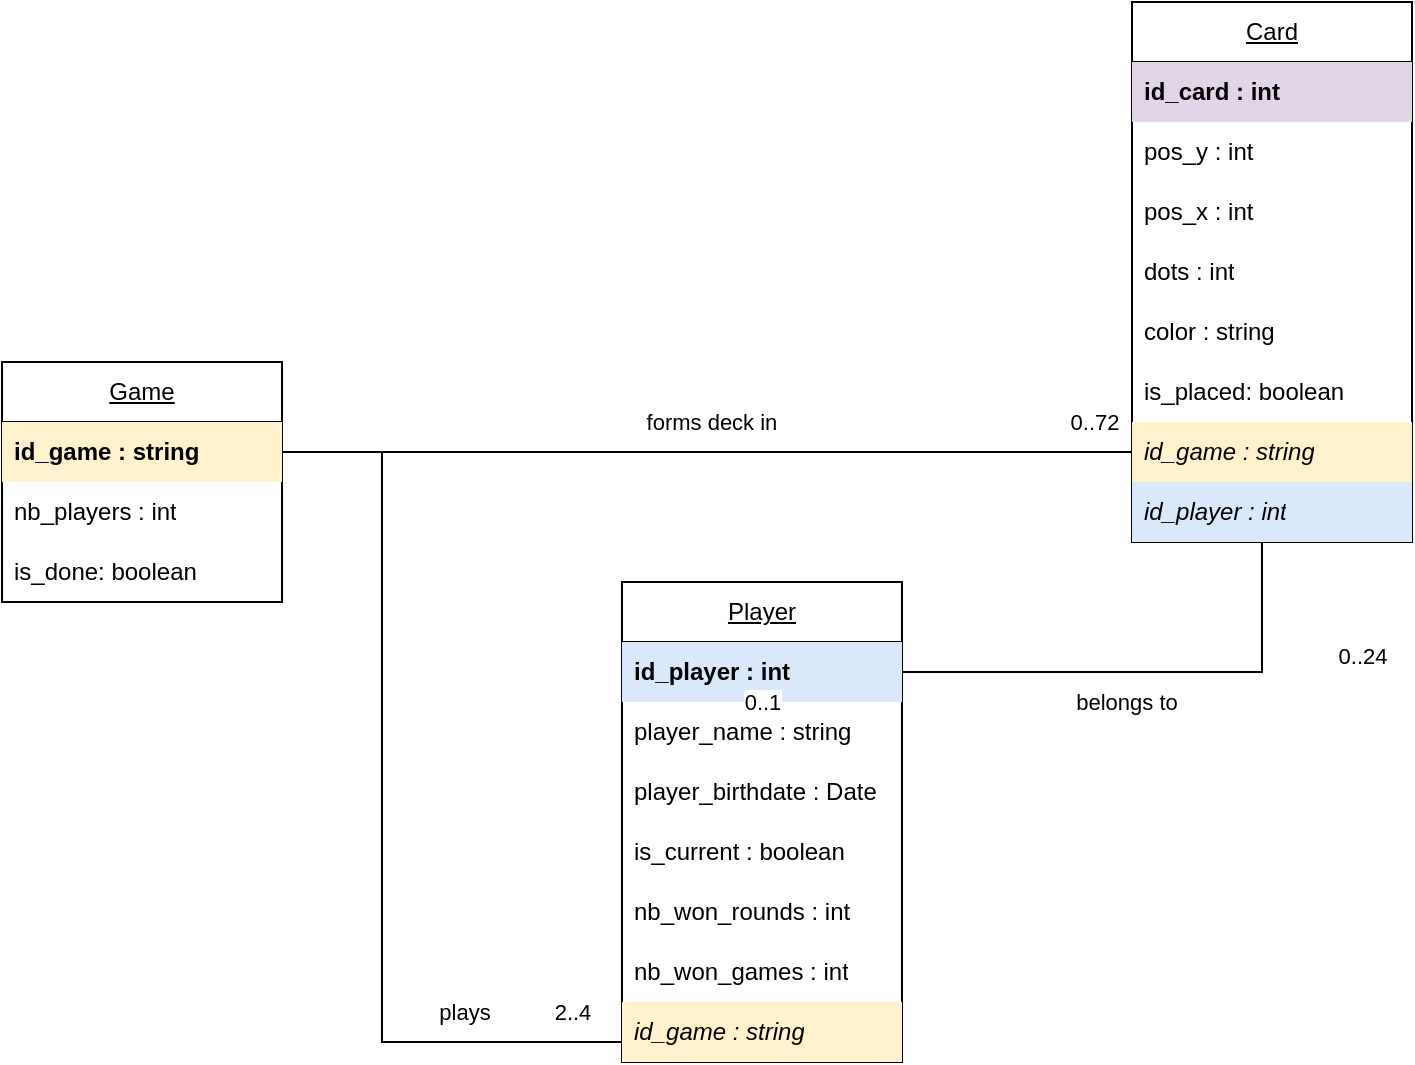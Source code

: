<mxfile pages="2">
    <diagram name="SchemaDB" id="xPBo63jc19dJgHsOzlcx">
        <mxGraphModel dx="1994" dy="626" grid="1" gridSize="10" guides="1" tooltips="1" connect="1" arrows="1" fold="1" page="0" pageScale="1" pageWidth="827" pageHeight="1169" math="0" shadow="0">
            <root>
                <mxCell id="0"/>
                <mxCell id="1" parent="0"/>
                <mxCell id="1Smqsx_jkwpQO5bjm6xa-1" value="&lt;u&gt;Player&lt;/u&gt;" style="swimlane;fontStyle=0;childLayout=stackLayout;horizontal=1;startSize=30;horizontalStack=0;resizeParent=1;resizeParentMax=0;resizeLast=0;collapsible=1;marginBottom=0;whiteSpace=wrap;html=1;" parent="1" vertex="1">
                    <mxGeometry x="100" y="500" width="140" height="240" as="geometry"/>
                </mxCell>
                <mxCell id="1Smqsx_jkwpQO5bjm6xa-2" value="id_player : int" style="text;strokeColor=none;fillColor=#dae8fc;align=left;verticalAlign=middle;spacingLeft=4;spacingRight=4;overflow=hidden;points=[[0,0.5],[1,0.5]];portConstraint=eastwest;rotatable=0;whiteSpace=wrap;html=1;fontStyle=1" parent="1Smqsx_jkwpQO5bjm6xa-1" vertex="1">
                    <mxGeometry y="30" width="140" height="30" as="geometry"/>
                </mxCell>
                <mxCell id="1Smqsx_jkwpQO5bjm6xa-3" value="player_name : string" style="text;strokeColor=none;fillColor=none;align=left;verticalAlign=middle;spacingLeft=4;spacingRight=4;overflow=hidden;points=[[0,0.5],[1,0.5]];portConstraint=eastwest;rotatable=0;whiteSpace=wrap;html=1;" parent="1Smqsx_jkwpQO5bjm6xa-1" vertex="1">
                    <mxGeometry y="60" width="140" height="30" as="geometry"/>
                </mxCell>
                <mxCell id="1Smqsx_jkwpQO5bjm6xa-4" value="player_birthdate : Date" style="text;strokeColor=none;fillColor=none;align=left;verticalAlign=middle;spacingLeft=4;spacingRight=4;overflow=hidden;points=[[0,0.5],[1,0.5]];portConstraint=eastwest;rotatable=0;whiteSpace=wrap;html=1;" parent="1Smqsx_jkwpQO5bjm6xa-1" vertex="1">
                    <mxGeometry y="90" width="140" height="30" as="geometry"/>
                </mxCell>
                <mxCell id="1Smqsx_jkwpQO5bjm6xa-51" value="is_current : boolean" style="text;strokeColor=none;fillColor=none;align=left;verticalAlign=middle;spacingLeft=4;spacingRight=4;overflow=hidden;points=[[0,0.5],[1,0.5]];portConstraint=eastwest;rotatable=0;whiteSpace=wrap;html=1;" parent="1Smqsx_jkwpQO5bjm6xa-1" vertex="1">
                    <mxGeometry y="120" width="140" height="30" as="geometry"/>
                </mxCell>
                <mxCell id="1Smqsx_jkwpQO5bjm6xa-15" value="nb_won_rounds : int" style="text;strokeColor=none;fillColor=none;align=left;verticalAlign=middle;spacingLeft=4;spacingRight=4;overflow=hidden;points=[[0,0.5],[1,0.5]];portConstraint=eastwest;rotatable=0;whiteSpace=wrap;html=1;" parent="1Smqsx_jkwpQO5bjm6xa-1" vertex="1">
                    <mxGeometry y="150" width="140" height="30" as="geometry"/>
                </mxCell>
                <mxCell id="1Smqsx_jkwpQO5bjm6xa-16" value="nb_won_games : int" style="text;strokeColor=none;fillColor=none;align=left;verticalAlign=middle;spacingLeft=4;spacingRight=4;overflow=hidden;points=[[0,0.5],[1,0.5]];portConstraint=eastwest;rotatable=0;whiteSpace=wrap;html=1;" parent="1Smqsx_jkwpQO5bjm6xa-1" vertex="1">
                    <mxGeometry y="180" width="140" height="30" as="geometry"/>
                </mxCell>
                <mxCell id="1Smqsx_jkwpQO5bjm6xa-5" value="id_game : string" style="text;strokeColor=none;fillColor=#fff2cc;align=left;verticalAlign=middle;spacingLeft=4;spacingRight=4;overflow=hidden;points=[[0,0.5],[1,0.5]];portConstraint=eastwest;rotatable=0;whiteSpace=wrap;html=1;fontStyle=2" parent="1Smqsx_jkwpQO5bjm6xa-1" vertex="1">
                    <mxGeometry y="210" width="140" height="30" as="geometry"/>
                </mxCell>
                <mxCell id="1Smqsx_jkwpQO5bjm6xa-11" value="&lt;u&gt;Card&lt;/u&gt;" style="swimlane;fontStyle=0;childLayout=stackLayout;horizontal=1;startSize=30;horizontalStack=0;resizeParent=1;resizeParentMax=0;resizeLast=0;collapsible=1;marginBottom=0;whiteSpace=wrap;html=1;" parent="1" vertex="1">
                    <mxGeometry x="355" y="210" width="140" height="270" as="geometry"/>
                </mxCell>
                <mxCell id="1Smqsx_jkwpQO5bjm6xa-12" value="id_card : int" style="text;strokeColor=none;fillColor=#e1d5e7;align=left;verticalAlign=middle;spacingLeft=4;spacingRight=4;overflow=hidden;points=[[0,0.5],[1,0.5]];portConstraint=eastwest;rotatable=0;whiteSpace=wrap;html=1;fontStyle=1" parent="1Smqsx_jkwpQO5bjm6xa-11" vertex="1">
                    <mxGeometry y="30" width="140" height="30" as="geometry"/>
                </mxCell>
                <mxCell id="1Smqsx_jkwpQO5bjm6xa-14" value="pos_y : int" style="text;strokeColor=none;fillColor=none;align=left;verticalAlign=middle;spacingLeft=4;spacingRight=4;overflow=hidden;points=[[0,0.5],[1,0.5]];portConstraint=eastwest;rotatable=0;whiteSpace=wrap;html=1;" parent="1Smqsx_jkwpQO5bjm6xa-11" vertex="1">
                    <mxGeometry y="60" width="140" height="30" as="geometry"/>
                </mxCell>
                <mxCell id="1Smqsx_jkwpQO5bjm6xa-13" value="pos_x : int" style="text;strokeColor=none;fillColor=none;align=left;verticalAlign=middle;spacingLeft=4;spacingRight=4;overflow=hidden;points=[[0,0.5],[1,0.5]];portConstraint=eastwest;rotatable=0;whiteSpace=wrap;html=1;" parent="1Smqsx_jkwpQO5bjm6xa-11" vertex="1">
                    <mxGeometry y="90" width="140" height="30" as="geometry"/>
                </mxCell>
                <mxCell id="1Smqsx_jkwpQO5bjm6xa-35" value="dots : int" style="text;strokeColor=none;fillColor=none;align=left;verticalAlign=middle;spacingLeft=4;spacingRight=4;overflow=hidden;points=[[0,0.5],[1,0.5]];portConstraint=eastwest;rotatable=0;whiteSpace=wrap;html=1;" parent="1Smqsx_jkwpQO5bjm6xa-11" vertex="1">
                    <mxGeometry y="120" width="140" height="30" as="geometry"/>
                </mxCell>
                <mxCell id="1Smqsx_jkwpQO5bjm6xa-34" value="color : string" style="text;strokeColor=none;fillColor=none;align=left;verticalAlign=middle;spacingLeft=4;spacingRight=4;overflow=hidden;points=[[0,0.5],[1,0.5]];portConstraint=eastwest;rotatable=0;whiteSpace=wrap;html=1;" parent="1Smqsx_jkwpQO5bjm6xa-11" vertex="1">
                    <mxGeometry y="150" width="140" height="30" as="geometry"/>
                </mxCell>
                <mxCell id="2" value="is_placed: boolean" style="text;strokeColor=none;fillColor=none;align=left;verticalAlign=middle;spacingLeft=4;spacingRight=4;overflow=hidden;points=[[0,0.5],[1,0.5]];portConstraint=eastwest;rotatable=0;whiteSpace=wrap;html=1;" vertex="1" parent="1Smqsx_jkwpQO5bjm6xa-11">
                    <mxGeometry y="180" width="140" height="30" as="geometry"/>
                </mxCell>
                <mxCell id="gH2ZhFBd2KcYEfWYqcQl-1" value="&lt;span style=&quot;&quot;&gt;id_game : string&lt;/span&gt;" style="text;strokeColor=none;fillColor=#fff2cc;align=left;verticalAlign=middle;spacingLeft=4;spacingRight=4;overflow=hidden;points=[[0,0.5],[1,0.5]];portConstraint=eastwest;rotatable=0;whiteSpace=wrap;html=1;fontStyle=2" parent="1Smqsx_jkwpQO5bjm6xa-11" vertex="1">
                    <mxGeometry y="210" width="140" height="30" as="geometry"/>
                </mxCell>
                <mxCell id="1Smqsx_jkwpQO5bjm6xa-17" value="id_player : int" style="text;strokeColor=none;fillColor=#dae8fc;align=left;verticalAlign=middle;spacingLeft=4;spacingRight=4;overflow=hidden;points=[[0,0.5],[1,0.5]];portConstraint=eastwest;rotatable=0;whiteSpace=wrap;html=1;fontStyle=2" parent="1Smqsx_jkwpQO5bjm6xa-11" vertex="1">
                    <mxGeometry y="240" width="140" height="30" as="geometry"/>
                </mxCell>
                <mxCell id="1Smqsx_jkwpQO5bjm6xa-18" style="edgeStyle=orthogonalEdgeStyle;rounded=0;orthogonalLoop=1;jettySize=auto;html=1;entryX=1;entryY=0.5;entryDx=0;entryDy=0;endArrow=none;endFill=0;" parent="1" source="1Smqsx_jkwpQO5bjm6xa-17" target="1Smqsx_jkwpQO5bjm6xa-2" edge="1">
                    <mxGeometry relative="1" as="geometry">
                        <Array as="points">
                            <mxPoint x="420" y="545"/>
                        </Array>
                    </mxGeometry>
                </mxCell>
                <mxCell id="1Smqsx_jkwpQO5bjm6xa-19" value="0..1" style="edgeLabel;html=1;align=center;verticalAlign=middle;resizable=0;points=[];" parent="1Smqsx_jkwpQO5bjm6xa-18" vertex="1" connectable="0">
                    <mxGeometry x="0.178" y="-1" relative="1" as="geometry">
                        <mxPoint x="-171" y="16" as="offset"/>
                    </mxGeometry>
                </mxCell>
                <mxCell id="1Smqsx_jkwpQO5bjm6xa-20" value="0..24" style="edgeLabel;html=1;align=center;verticalAlign=middle;resizable=0;points=[];" parent="1Smqsx_jkwpQO5bjm6xa-18" vertex="1" connectable="0">
                    <mxGeometry x="-0.644" y="2" relative="1" as="geometry">
                        <mxPoint x="48" y="13" as="offset"/>
                    </mxGeometry>
                </mxCell>
                <mxCell id="1Smqsx_jkwpQO5bjm6xa-21" value="belongs to" style="edgeLabel;html=1;align=center;verticalAlign=middle;resizable=0;points=[];" parent="1Smqsx_jkwpQO5bjm6xa-18" vertex="1" connectable="0">
                    <mxGeometry x="0.2" y="4" relative="1" as="geometry">
                        <mxPoint x="14" y="11" as="offset"/>
                    </mxGeometry>
                </mxCell>
                <mxCell id="gH2ZhFBd2KcYEfWYqcQl-3" value="&lt;u&gt;Game&lt;/u&gt;" style="swimlane;fontStyle=0;childLayout=stackLayout;horizontal=1;startSize=30;horizontalStack=0;resizeParent=1;resizeParentMax=0;resizeLast=0;collapsible=1;marginBottom=0;whiteSpace=wrap;html=1;" parent="1" vertex="1">
                    <mxGeometry x="-210" y="390" width="140" height="120" as="geometry"/>
                </mxCell>
                <mxCell id="gH2ZhFBd2KcYEfWYqcQl-7" value="&lt;b&gt;id_game : string&lt;/b&gt;" style="text;strokeColor=none;fillColor=#fff2cc;align=left;verticalAlign=middle;spacingLeft=4;spacingRight=4;overflow=hidden;points=[[0,0.5],[1,0.5]];portConstraint=eastwest;rotatable=0;whiteSpace=wrap;html=1;" parent="gH2ZhFBd2KcYEfWYqcQl-3" vertex="1">
                    <mxGeometry y="30" width="140" height="30" as="geometry"/>
                </mxCell>
                <mxCell id="gH2ZhFBd2KcYEfWYqcQl-8" value="&lt;span&gt;nb_players : int&lt;/span&gt;" style="text;align=left;verticalAlign=middle;spacingLeft=4;spacingRight=4;overflow=hidden;points=[[0,0.5],[1,0.5]];portConstraint=eastwest;rotatable=0;whiteSpace=wrap;html=1;fontStyle=0" parent="gH2ZhFBd2KcYEfWYqcQl-3" vertex="1">
                    <mxGeometry y="60" width="140" height="30" as="geometry"/>
                </mxCell>
                <mxCell id="wnTPC5bkqvfv8Dj00_UA-2" value="&lt;span&gt;is_done: boolean&lt;/span&gt;" style="text;align=left;verticalAlign=middle;spacingLeft=4;spacingRight=4;overflow=hidden;points=[[0,0.5],[1,0.5]];portConstraint=eastwest;rotatable=0;whiteSpace=wrap;html=1;fontStyle=0" parent="gH2ZhFBd2KcYEfWYqcQl-3" vertex="1">
                    <mxGeometry y="90" width="140" height="30" as="geometry"/>
                </mxCell>
                <mxCell id="gH2ZhFBd2KcYEfWYqcQl-14" style="edgeStyle=orthogonalEdgeStyle;rounded=0;orthogonalLoop=1;jettySize=auto;html=1;endArrow=none;endFill=0;" parent="1" source="gH2ZhFBd2KcYEfWYqcQl-1" target="gH2ZhFBd2KcYEfWYqcQl-7" edge="1">
                    <mxGeometry relative="1" as="geometry"/>
                </mxCell>
                <mxCell id="gH2ZhFBd2KcYEfWYqcQl-20" value="0..72" style="edgeLabel;html=1;align=center;verticalAlign=middle;resizable=0;points=[];" parent="gH2ZhFBd2KcYEfWYqcQl-14" vertex="1" connectable="0">
                    <mxGeometry x="-0.885" y="-1" relative="1" as="geometry">
                        <mxPoint x="5" y="-14" as="offset"/>
                    </mxGeometry>
                </mxCell>
                <mxCell id="gH2ZhFBd2KcYEfWYqcQl-21" value="forms deck in&amp;nbsp;" style="edgeLabel;html=1;align=center;verticalAlign=middle;resizable=0;points=[];" parent="gH2ZhFBd2KcYEfWYqcQl-14" vertex="1" connectable="0">
                    <mxGeometry x="-0.75" y="1" relative="1" as="geometry">
                        <mxPoint x="-156" y="-16" as="offset"/>
                    </mxGeometry>
                </mxCell>
                <mxCell id="gH2ZhFBd2KcYEfWYqcQl-15" style="edgeStyle=orthogonalEdgeStyle;rounded=0;orthogonalLoop=1;jettySize=auto;html=1;endArrow=none;endFill=0;" parent="1" source="1Smqsx_jkwpQO5bjm6xa-5" target="gH2ZhFBd2KcYEfWYqcQl-7" edge="1">
                    <mxGeometry relative="1" as="geometry">
                        <Array as="points">
                            <mxPoint x="-20" y="730"/>
                            <mxPoint x="-20" y="435"/>
                        </Array>
                    </mxGeometry>
                </mxCell>
                <mxCell id="gH2ZhFBd2KcYEfWYqcQl-18" value="2..4" style="edgeLabel;html=1;align=center;verticalAlign=middle;resizable=0;points=[];" parent="gH2ZhFBd2KcYEfWYqcQl-15" vertex="1" connectable="0">
                    <mxGeometry x="-0.893" y="2" relative="1" as="geometry">
                        <mxPoint y="-17" as="offset"/>
                    </mxGeometry>
                </mxCell>
                <mxCell id="gH2ZhFBd2KcYEfWYqcQl-22" value="plays" style="edgeLabel;html=1;align=center;verticalAlign=middle;resizable=0;points=[];" parent="gH2ZhFBd2KcYEfWYqcQl-15" vertex="1" connectable="0">
                    <mxGeometry x="-0.716" y="-2" relative="1" as="geometry">
                        <mxPoint x="-13" y="-13" as="offset"/>
                    </mxGeometry>
                </mxCell>
            </root>
        </mxGraphModel>
    </diagram>
    <diagram id="i1_m4pr7pYd9vghZRoa7" name="FlowChart">
        <mxGraphModel dx="1886" dy="1292" grid="1" gridSize="10" guides="1" tooltips="1" connect="1" arrows="1" fold="1" page="0" pageScale="1" pageWidth="827" pageHeight="1169" math="0" shadow="0">
            <root>
                <mxCell id="0"/>
                <mxCell id="1" parent="0"/>
                <mxCell id="hwYSAk30SegqhC0pO9KO-4" style="edgeStyle=orthogonalEdgeStyle;rounded=0;orthogonalLoop=1;jettySize=auto;html=1;exitX=0.5;exitY=1;exitDx=0;exitDy=0;exitPerimeter=0;entryX=0.5;entryY=0;entryDx=0;entryDy=0;" parent="1" source="hwYSAk30SegqhC0pO9KO-1" target="hwYSAk30SegqhC0pO9KO-3" edge="1">
                    <mxGeometry relative="1" as="geometry"/>
                </mxCell>
                <mxCell id="hwYSAk30SegqhC0pO9KO-1" value="Start" style="strokeWidth=2;html=1;shape=mxgraph.flowchart.start_2;whiteSpace=wrap;fillColor=#d5e8d4;strokeColor=#82b366;" parent="1" vertex="1">
                    <mxGeometry x="230" y="-60" width="70" height="70" as="geometry"/>
                </mxCell>
                <mxCell id="hwYSAk30SegqhC0pO9KO-2" value="End" style="strokeWidth=2;html=1;shape=mxgraph.flowchart.terminator;whiteSpace=wrap;fillColor=#f8cecc;strokeColor=#b85450;" parent="1" vertex="1">
                    <mxGeometry x="230" y="1350" width="70" height="40" as="geometry"/>
                </mxCell>
                <mxCell id="hwYSAk30SegqhC0pO9KO-3" value="Get Players" style="rounded=1;whiteSpace=wrap;html=1;absoluteArcSize=1;arcSize=14;strokeWidth=2;fillColor=#ffe6cc;strokeColor=#d79b00;" parent="1" vertex="1">
                    <mxGeometry x="215" y="40" width="100" height="50" as="geometry"/>
                </mxCell>
                <mxCell id="hwYSAk30SegqhC0pO9KO-10" style="edgeStyle=orthogonalEdgeStyle;rounded=0;orthogonalLoop=1;jettySize=auto;html=1;exitX=1;exitY=0.5;exitDx=0;exitDy=0;exitPerimeter=0;entryX=0.5;entryY=0;entryDx=0;entryDy=0;" parent="1" source="hwYSAk30SegqhC0pO9KO-5" target="hwYSAk30SegqhC0pO9KO-7" edge="1">
                    <mxGeometry relative="1" as="geometry"/>
                </mxCell>
                <mxCell id="hwYSAk30SegqhC0pO9KO-15" value="2 Players" style="edgeLabel;html=1;align=center;verticalAlign=middle;resizable=0;points=[];" parent="hwYSAk30SegqhC0pO9KO-10" vertex="1" connectable="0">
                    <mxGeometry x="0.504" y="-1" relative="1" as="geometry">
                        <mxPoint x="31" y="1" as="offset"/>
                    </mxGeometry>
                </mxCell>
                <mxCell id="hwYSAk30SegqhC0pO9KO-11" style="edgeStyle=orthogonalEdgeStyle;rounded=0;orthogonalLoop=1;jettySize=auto;html=1;exitX=1;exitY=0.5;exitDx=0;exitDy=0;exitPerimeter=0;entryX=0.5;entryY=0;entryDx=0;entryDy=0;" parent="1" source="hwYSAk30SegqhC0pO9KO-5" target="hwYSAk30SegqhC0pO9KO-8" edge="1">
                    <mxGeometry relative="1" as="geometry"/>
                </mxCell>
                <mxCell id="hwYSAk30SegqhC0pO9KO-14" value="3 Players" style="edgeLabel;html=1;align=center;verticalAlign=middle;resizable=0;points=[];" parent="hwYSAk30SegqhC0pO9KO-11" vertex="1" connectable="0">
                    <mxGeometry x="0.731" y="2" relative="1" as="geometry">
                        <mxPoint x="28" y="7" as="offset"/>
                    </mxGeometry>
                </mxCell>
                <mxCell id="hwYSAk30SegqhC0pO9KO-12" style="edgeStyle=orthogonalEdgeStyle;rounded=0;orthogonalLoop=1;jettySize=auto;html=1;exitX=1;exitY=0.5;exitDx=0;exitDy=0;exitPerimeter=0;entryX=0.5;entryY=0;entryDx=0;entryDy=0;" parent="1" source="hwYSAk30SegqhC0pO9KO-5" target="hwYSAk30SegqhC0pO9KO-9" edge="1">
                    <mxGeometry relative="1" as="geometry"/>
                </mxCell>
                <mxCell id="hwYSAk30SegqhC0pO9KO-13" value="4 Players" style="edgeLabel;html=1;align=center;verticalAlign=middle;resizable=0;points=[];" parent="hwYSAk30SegqhC0pO9KO-12" vertex="1" connectable="0">
                    <mxGeometry x="0.845" y="2" relative="1" as="geometry">
                        <mxPoint x="28" y="3" as="offset"/>
                    </mxGeometry>
                </mxCell>
                <mxCell id="hwYSAk30SegqhC0pO9KO-5" value="nbPlayers ?" style="strokeWidth=2;html=1;shape=mxgraph.flowchart.decision;whiteSpace=wrap;fillColor=#e1d5e7;strokeColor=#9673a6;" parent="1" vertex="1">
                    <mxGeometry x="215" y="120" width="100" height="100" as="geometry"/>
                </mxCell>
                <mxCell id="hwYSAk30SegqhC0pO9KO-6" style="edgeStyle=orthogonalEdgeStyle;rounded=0;orthogonalLoop=1;jettySize=auto;html=1;exitX=0.5;exitY=1;exitDx=0;exitDy=0;entryX=0.5;entryY=0;entryDx=0;entryDy=0;entryPerimeter=0;" parent="1" source="hwYSAk30SegqhC0pO9KO-3" target="hwYSAk30SegqhC0pO9KO-5" edge="1">
                    <mxGeometry relative="1" as="geometry"/>
                </mxCell>
                <mxCell id="hwYSAk30SegqhC0pO9KO-19" style="edgeStyle=orthogonalEdgeStyle;rounded=0;orthogonalLoop=1;jettySize=auto;html=1;exitX=0.5;exitY=1;exitDx=0;exitDy=0;entryX=0.5;entryY=0;entryDx=0;entryDy=0;" parent="1" source="hwYSAk30SegqhC0pO9KO-7" target="hwYSAk30SegqhC0pO9KO-20" edge="1">
                    <mxGeometry relative="1" as="geometry">
                        <mxPoint x="265" y="330" as="targetPoint"/>
                    </mxGeometry>
                </mxCell>
                <mxCell id="hwYSAk30SegqhC0pO9KO-7" value="Each player gets two colours" style="rounded=1;whiteSpace=wrap;html=1;absoluteArcSize=1;arcSize=14;strokeWidth=2;fillColor=#ffe6cc;strokeColor=#d79b00;" parent="1" vertex="1">
                    <mxGeometry x="310" y="250" width="100" height="50" as="geometry"/>
                </mxCell>
                <mxCell id="hwYSAk30SegqhC0pO9KO-21" style="edgeStyle=orthogonalEdgeStyle;rounded=0;orthogonalLoop=1;jettySize=auto;html=1;exitX=0.5;exitY=1;exitDx=0;exitDy=0;entryX=0.5;entryY=0;entryDx=0;entryDy=0;" parent="1" source="hwYSAk30SegqhC0pO9KO-8" target="hwYSAk30SegqhC0pO9KO-20" edge="1">
                    <mxGeometry relative="1" as="geometry"/>
                </mxCell>
                <mxCell id="hwYSAk30SegqhC0pO9KO-8" value="Each player gets a color + 6 cards" style="rounded=1;whiteSpace=wrap;html=1;absoluteArcSize=1;arcSize=14;strokeWidth=2;fillColor=#ffe6cc;strokeColor=#d79b00;" parent="1" vertex="1">
                    <mxGeometry x="460" y="250" width="100" height="50" as="geometry"/>
                </mxCell>
                <mxCell id="hwYSAk30SegqhC0pO9KO-22" style="edgeStyle=orthogonalEdgeStyle;rounded=0;orthogonalLoop=1;jettySize=auto;html=1;exitX=0.5;exitY=1;exitDx=0;exitDy=0;entryX=0.5;entryY=0;entryDx=0;entryDy=0;" parent="1" target="hwYSAk30SegqhC0pO9KO-20" edge="1">
                    <mxGeometry relative="1" as="geometry">
                        <mxPoint x="265" y="380" as="sourcePoint"/>
                    </mxGeometry>
                </mxCell>
                <mxCell id="hwYSAk30SegqhC0pO9KO-9" value="Each player gets a colour" style="rounded=1;whiteSpace=wrap;html=1;absoluteArcSize=1;arcSize=14;strokeWidth=2;fillColor=#ffe6cc;strokeColor=#d79b00;" parent="1" vertex="1">
                    <mxGeometry x="610" y="250" width="100" height="50" as="geometry"/>
                </mxCell>
                <mxCell id="hwYSAk30SegqhC0pO9KO-20" value="Get youngest" style="rounded=1;whiteSpace=wrap;html=1;absoluteArcSize=1;arcSize=14;strokeWidth=2;fillColor=#ffe6cc;strokeColor=#d79b00;" parent="1" vertex="1">
                    <mxGeometry x="215" y="410" width="100" height="50" as="geometry"/>
                </mxCell>
                <mxCell id="hwYSAk30SegqhC0pO9KO-31" style="edgeStyle=orthogonalEdgeStyle;rounded=0;orthogonalLoop=1;jettySize=auto;html=1;exitX=0.5;exitY=1;exitDx=0;exitDy=0;entryX=0.5;entryY=0;entryDx=0;entryDy=0;" parent="1" source="hwYSAk30SegqhC0pO9KO-55" target="hwYSAk30SegqhC0pO9KO-27" edge="1">
                    <mxGeometry relative="1" as="geometry">
                        <Array as="points"/>
                    </mxGeometry>
                </mxCell>
                <mxCell id="hwYSAk30SegqhC0pO9KO-23" value="" style="strokeWidth=2;html=1;shape=mxgraph.flowchart.decision;whiteSpace=wrap;fillColor=#dae8fc;strokeColor=#6c8ebf;" parent="1" vertex="1">
                    <mxGeometry x="215" y="490" width="100" height="100" as="geometry"/>
                </mxCell>
                <mxCell id="hwYSAk30SegqhC0pO9KO-25" value="" style="edgeStyle=orthogonalEdgeStyle;rounded=0;orthogonalLoop=1;jettySize=auto;html=1;exitX=0.5;exitY=1;exitDx=0;exitDy=0;entryX=0.5;entryY=0;entryDx=0;entryDy=0;" parent="1" source="hwYSAk30SegqhC0pO9KO-9" target="hwYSAk30SegqhC0pO9KO-20" edge="1">
                    <mxGeometry relative="1" as="geometry">
                        <mxPoint x="660" y="300" as="sourcePoint"/>
                        <mxPoint x="265" y="330" as="targetPoint"/>
                    </mxGeometry>
                </mxCell>
                <mxCell id="hwYSAk30SegqhC0pO9KO-26" style="edgeStyle=orthogonalEdgeStyle;rounded=0;orthogonalLoop=1;jettySize=auto;html=1;exitX=0.5;exitY=1;exitDx=0;exitDy=0;entryX=0.5;entryY=0;entryDx=0;entryDy=0;entryPerimeter=0;" parent="1" source="hwYSAk30SegqhC0pO9KO-20" target="hwYSAk30SegqhC0pO9KO-23" edge="1">
                    <mxGeometry relative="1" as="geometry"/>
                </mxCell>
                <mxCell id="hwYSAk30SegqhC0pO9KO-32" style="edgeStyle=orthogonalEdgeStyle;rounded=0;orthogonalLoop=1;jettySize=auto;html=1;exitX=0.5;exitY=1;exitDx=0;exitDy=0;entryX=0.5;entryY=0;entryDx=0;entryDy=0;" parent="1" source="hwYSAk30SegqhC0pO9KO-27" target="hwYSAk30SegqhC0pO9KO-28" edge="1">
                    <mxGeometry relative="1" as="geometry"/>
                </mxCell>
                <mxCell id="hwYSAk30SegqhC0pO9KO-27" value="Place the card" style="rounded=1;whiteSpace=wrap;html=1;absoluteArcSize=1;arcSize=14;strokeWidth=2;fillColor=#ffe6cc;strokeColor=#d79b00;" parent="1" vertex="1">
                    <mxGeometry x="350" y="645" width="100" height="50" as="geometry"/>
                </mxCell>
                <mxCell id="hwYSAk30SegqhC0pO9KO-28" value="Next Player" style="rounded=1;whiteSpace=wrap;html=1;absoluteArcSize=1;arcSize=14;strokeWidth=2;fillColor=#ffe6cc;strokeColor=#d79b00;" parent="1" vertex="1">
                    <mxGeometry x="350" y="720" width="100" height="50" as="geometry"/>
                </mxCell>
                <mxCell id="hwYSAk30SegqhC0pO9KO-29" value="You can place a card on an empty spot,&lt;br&gt;or on a taken spot if your card has a greater amout of spots." style="strokeWidth=1;html=1;shape=mxgraph.flowchart.annotation_2;align=left;labelPosition=right;pointerEvents=1;fillColor=#d5e8d4;strokeColor=#82b366;" parent="1" vertex="1">
                    <mxGeometry x="600" y="620" width="45" height="100" as="geometry"/>
                </mxCell>
                <mxCell id="hwYSAk30SegqhC0pO9KO-30" style="edgeStyle=orthogonalEdgeStyle;rounded=0;orthogonalLoop=1;jettySize=auto;html=1;exitX=1;exitY=0.5;exitDx=0;exitDy=0;entryX=0;entryY=0.5;entryDx=0;entryDy=0;entryPerimeter=0;endArrow=none;endFill=0;fillColor=#d5e8d4;strokeColor=#82b366;dashed=1;dashPattern=8 8;" parent="1" source="hwYSAk30SegqhC0pO9KO-27" target="hwYSAk30SegqhC0pO9KO-29" edge="1">
                    <mxGeometry relative="1" as="geometry">
                        <Array as="points">
                            <mxPoint x="600" y="670"/>
                        </Array>
                    </mxGeometry>
                </mxCell>
                <mxCell id="hwYSAk30SegqhC0pO9KO-34" style="edgeStyle=orthogonalEdgeStyle;rounded=0;orthogonalLoop=1;jettySize=auto;html=1;exitX=0.5;exitY=1;exitDx=0;exitDy=0;entryX=0.79;entryY=0.73;entryDx=0;entryDy=0;entryPerimeter=0;" parent="1" source="hwYSAk30SegqhC0pO9KO-28" target="hwYSAk30SegqhC0pO9KO-23" edge="1">
                    <mxGeometry relative="1" as="geometry">
                        <Array as="points">
                            <mxPoint x="400" y="790"/>
                            <mxPoint x="294" y="790"/>
                        </Array>
                    </mxGeometry>
                </mxCell>
                <mxCell id="hwYSAk30SegqhC0pO9KO-40" value="Loop until a player connects four cards of the same colour&lt;br&gt;or if the board is full" style="strokeWidth=1;html=1;shape=mxgraph.flowchart.annotation_2;align=left;labelPosition=right;pointerEvents=1;fillColor=#d5e8d4;strokeColor=#82b366;" parent="1" vertex="1">
                    <mxGeometry x="600" y="490" width="45" height="100" as="geometry"/>
                </mxCell>
                <mxCell id="hwYSAk30SegqhC0pO9KO-41" style="edgeStyle=orthogonalEdgeStyle;rounded=0;orthogonalLoop=1;jettySize=auto;html=1;exitX=0;exitY=0.5;exitDx=0;exitDy=0;exitPerimeter=0;entryX=1;entryY=0.5;entryDx=0;entryDy=0;entryPerimeter=0;dashed=1;endArrow=none;endFill=0;fillColor=#d5e8d4;strokeColor=#82b366;dashPattern=8 8;" parent="1" source="hwYSAk30SegqhC0pO9KO-40" target="hwYSAk30SegqhC0pO9KO-23" edge="1">
                    <mxGeometry relative="1" as="geometry"/>
                </mxCell>
                <mxCell id="hwYSAk30SegqhC0pO9KO-47" style="edgeStyle=orthogonalEdgeStyle;rounded=0;orthogonalLoop=1;jettySize=auto;html=1;exitX=1;exitY=0.5;exitDx=0;exitDy=0;exitPerimeter=0;entryX=0.5;entryY=0;entryDx=0;entryDy=0;" parent="1" source="hwYSAk30SegqhC0pO9KO-42" target="hwYSAk30SegqhC0pO9KO-44" edge="1">
                    <mxGeometry relative="1" as="geometry"/>
                </mxCell>
                <mxCell id="hwYSAk30SegqhC0pO9KO-48" style="edgeStyle=orthogonalEdgeStyle;rounded=0;orthogonalLoop=1;jettySize=auto;html=1;exitX=1;exitY=0.5;exitDx=0;exitDy=0;exitPerimeter=0;entryX=0.5;entryY=0;entryDx=0;entryDy=0;" parent="1" source="hwYSAk30SegqhC0pO9KO-42" target="hwYSAk30SegqhC0pO9KO-45" edge="1">
                    <mxGeometry relative="1" as="geometry"/>
                </mxCell>
                <mxCell id="hwYSAk30SegqhC0pO9KO-42" value="End condition ?" style="strokeWidth=2;html=1;shape=mxgraph.flowchart.decision;whiteSpace=wrap;fillColor=#e1d5e7;strokeColor=#9673a6;" parent="1" vertex="1">
                    <mxGeometry x="215" y="830" width="100" height="100" as="geometry"/>
                </mxCell>
                <mxCell id="hwYSAk30SegqhC0pO9KO-43" style="edgeStyle=orthogonalEdgeStyle;rounded=0;orthogonalLoop=1;jettySize=auto;html=1;exitX=0.5;exitY=1;exitDx=0;exitDy=0;exitPerimeter=0;entryX=0.5;entryY=0;entryDx=0;entryDy=0;entryPerimeter=0;" parent="1" source="hwYSAk30SegqhC0pO9KO-23" target="hwYSAk30SegqhC0pO9KO-42" edge="1">
                    <mxGeometry relative="1" as="geometry"/>
                </mxCell>
                <mxCell id="hwYSAk30SegqhC0pO9KO-44" value="Winner is the player with the 4 cards connections" style="rounded=1;whiteSpace=wrap;html=1;absoluteArcSize=1;arcSize=14;strokeWidth=2;fillColor=#ffe6cc;strokeColor=#d79b00;" parent="1" vertex="1">
                    <mxGeometry x="370" y="960" width="110" height="50" as="geometry"/>
                </mxCell>
                <mxCell id="hwYSAk30SegqhC0pO9KO-45" value="Winner is the player with the most 3 cards connections" style="rounded=1;whiteSpace=wrap;html=1;absoluteArcSize=1;arcSize=14;strokeWidth=2;fillColor=#ffe6cc;strokeColor=#d79b00;" parent="1" vertex="1">
                    <mxGeometry x="520" y="960" width="110" height="50" as="geometry"/>
                </mxCell>
                <mxCell id="hwYSAk30SegqhC0pO9KO-46" value="Winner is the player with the less dots in the tie" style="rounded=1;whiteSpace=wrap;html=1;absoluteArcSize=1;arcSize=14;strokeWidth=2;fillColor=#ffe6cc;strokeColor=#d79b00;" parent="1" vertex="1">
                    <mxGeometry x="630" y="1150" width="125" height="50" as="geometry"/>
                </mxCell>
                <mxCell id="hwYSAk30SegqhC0pO9KO-51" style="edgeStyle=orthogonalEdgeStyle;rounded=0;orthogonalLoop=1;jettySize=auto;html=1;exitX=1;exitY=0.5;exitDx=0;exitDy=0;exitPerimeter=0;entryX=0.5;entryY=0;entryDx=0;entryDy=0;" parent="1" source="hwYSAk30SegqhC0pO9KO-49" target="hwYSAk30SegqhC0pO9KO-46" edge="1">
                    <mxGeometry relative="1" as="geometry"/>
                </mxCell>
                <mxCell id="hwYSAk30SegqhC0pO9KO-49" value="Tie ?" style="strokeWidth=2;html=1;shape=mxgraph.flowchart.decision;whiteSpace=wrap;fillColor=#e1d5e7;strokeColor=#9673a6;" parent="1" vertex="1">
                    <mxGeometry x="525" y="1050" width="100" height="100" as="geometry"/>
                </mxCell>
                <mxCell id="hwYSAk30SegqhC0pO9KO-50" style="edgeStyle=orthogonalEdgeStyle;rounded=0;orthogonalLoop=1;jettySize=auto;html=1;exitX=0.5;exitY=1;exitDx=0;exitDy=0;entryX=0.5;entryY=0;entryDx=0;entryDy=0;entryPerimeter=0;" parent="1" source="hwYSAk30SegqhC0pO9KO-45" target="hwYSAk30SegqhC0pO9KO-49" edge="1">
                    <mxGeometry relative="1" as="geometry"/>
                </mxCell>
                <mxCell id="hwYSAk30SegqhC0pO9KO-52" style="edgeStyle=orthogonalEdgeStyle;rounded=0;orthogonalLoop=1;jettySize=auto;html=1;exitX=0.5;exitY=1;exitDx=0;exitDy=0;entryX=0.5;entryY=0;entryDx=0;entryDy=0;entryPerimeter=0;" parent="1" source="hwYSAk30SegqhC0pO9KO-44" target="hwYSAk30SegqhC0pO9KO-2" edge="1">
                    <mxGeometry relative="1" as="geometry">
                        <Array as="points">
                            <mxPoint x="425" y="1300"/>
                            <mxPoint x="265" y="1300"/>
                        </Array>
                    </mxGeometry>
                </mxCell>
                <mxCell id="hwYSAk30SegqhC0pO9KO-53" style="edgeStyle=orthogonalEdgeStyle;rounded=0;orthogonalLoop=1;jettySize=auto;html=1;exitX=0.5;exitY=1;exitDx=0;exitDy=0;exitPerimeter=0;entryX=0.5;entryY=0;entryDx=0;entryDy=0;entryPerimeter=0;" parent="1" source="hwYSAk30SegqhC0pO9KO-49" target="hwYSAk30SegqhC0pO9KO-2" edge="1">
                    <mxGeometry relative="1" as="geometry">
                        <Array as="points">
                            <mxPoint x="575" y="1300"/>
                            <mxPoint x="265" y="1300"/>
                        </Array>
                    </mxGeometry>
                </mxCell>
                <mxCell id="hwYSAk30SegqhC0pO9KO-54" style="edgeStyle=orthogonalEdgeStyle;rounded=0;orthogonalLoop=1;jettySize=auto;html=1;exitX=0.5;exitY=1;exitDx=0;exitDy=0;entryX=0.5;entryY=0;entryDx=0;entryDy=0;entryPerimeter=0;" parent="1" source="hwYSAk30SegqhC0pO9KO-46" target="hwYSAk30SegqhC0pO9KO-2" edge="1">
                    <mxGeometry relative="1" as="geometry">
                        <Array as="points">
                            <mxPoint x="693" y="1300"/>
                            <mxPoint x="265" y="1300"/>
                        </Array>
                    </mxGeometry>
                </mxCell>
                <mxCell id="hwYSAk30SegqhC0pO9KO-56" value="" style="edgeStyle=orthogonalEdgeStyle;rounded=0;orthogonalLoop=1;jettySize=auto;html=1;exitX=1;exitY=0.5;exitDx=0;exitDy=0;exitPerimeter=0;entryX=0.5;entryY=0;entryDx=0;entryDy=0;" parent="1" source="hwYSAk30SegqhC0pO9KO-23" target="hwYSAk30SegqhC0pO9KO-55" edge="1">
                    <mxGeometry relative="1" as="geometry">
                        <mxPoint x="315" y="540" as="sourcePoint"/>
                        <mxPoint x="400" y="620" as="targetPoint"/>
                    </mxGeometry>
                </mxCell>
                <mxCell id="hwYSAk30SegqhC0pO9KO-55" value="Draw a card" style="rounded=1;whiteSpace=wrap;html=1;absoluteArcSize=1;arcSize=14;strokeWidth=2;fillColor=#ffe6cc;strokeColor=#d79b00;" parent="1" vertex="1">
                    <mxGeometry x="350" y="570" width="100" height="50" as="geometry"/>
                </mxCell>
            </root>
        </mxGraphModel>
    </diagram>
</mxfile>